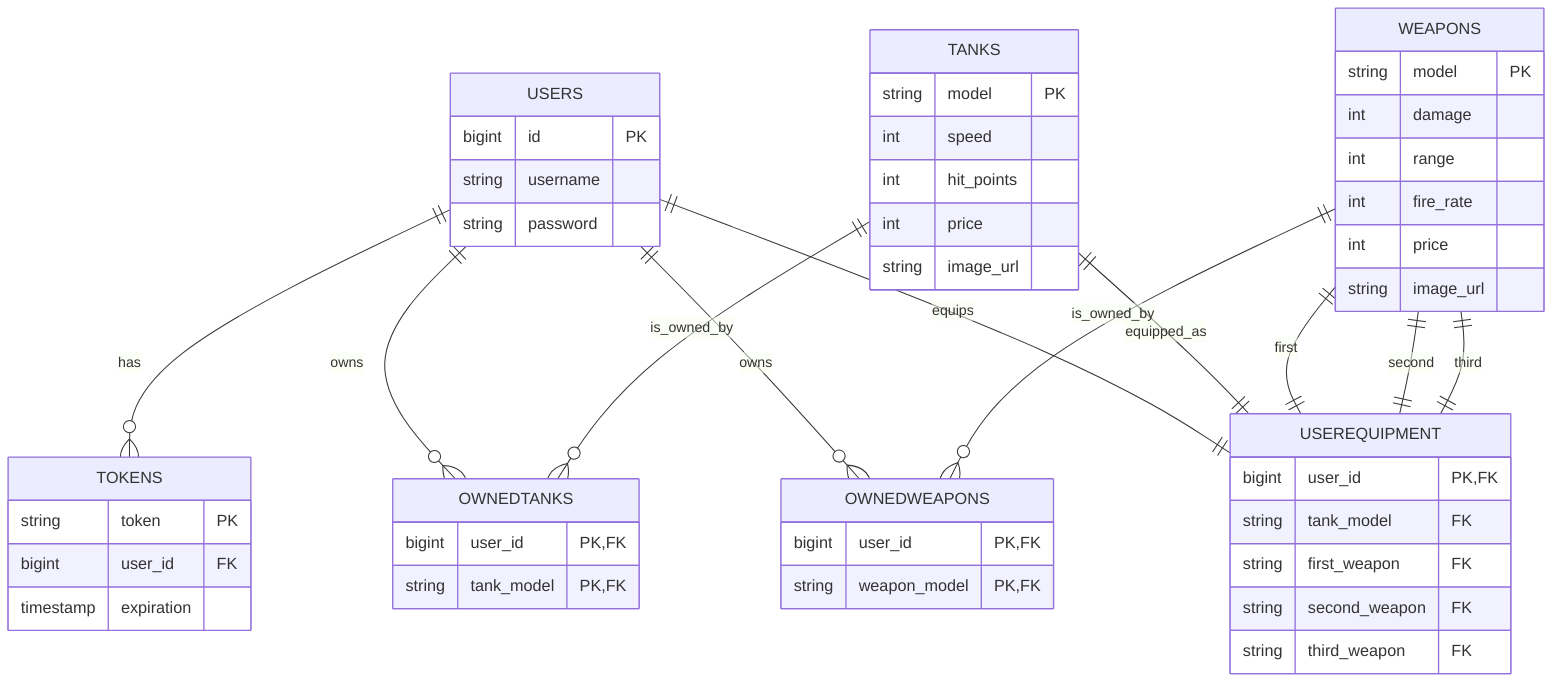 erDiagram
    USERS {
        bigint id PK
        string username
        string password
    }

    TOKENS {
        string token PK
        bigint user_id FK
        timestamp expiration
    }

    TANKS {
        string model PK
        int speed
        int hit_points
        int price
        string image_url
    }

    WEAPONS {
        string model PK
        int damage
        int range
        int fire_rate
        int price
        string image_url
    }

    OWNEDTANKS {
        bigint user_id PK, FK
        string tank_model PK, FK
    }

    OWNEDWEAPONS {
        bigint user_id PK, FK
        string weapon_model PK, FK
    }

    USEREQUIPMENT {
        bigint user_id PK, FK
        string tank_model FK
        string first_weapon FK
        string second_weapon FK
        string third_weapon FK
    }

    USERS ||--o{ TOKENS : has
    USERS ||--o{ OWNEDTANKS : owns
    USERS ||--o{ OWNEDWEAPONS : owns
    USERS ||--|| USEREQUIPMENT : equips

    TANKS ||--o{ OWNEDTANKS : is_owned_by
    TANKS ||--|| USEREQUIPMENT : equipped_as

    WEAPONS ||--o{ OWNEDWEAPONS : is_owned_by
    WEAPONS ||--|| USEREQUIPMENT : first
    WEAPONS ||--|| USEREQUIPMENT : second
    WEAPONS ||--|| USEREQUIPMENT : third